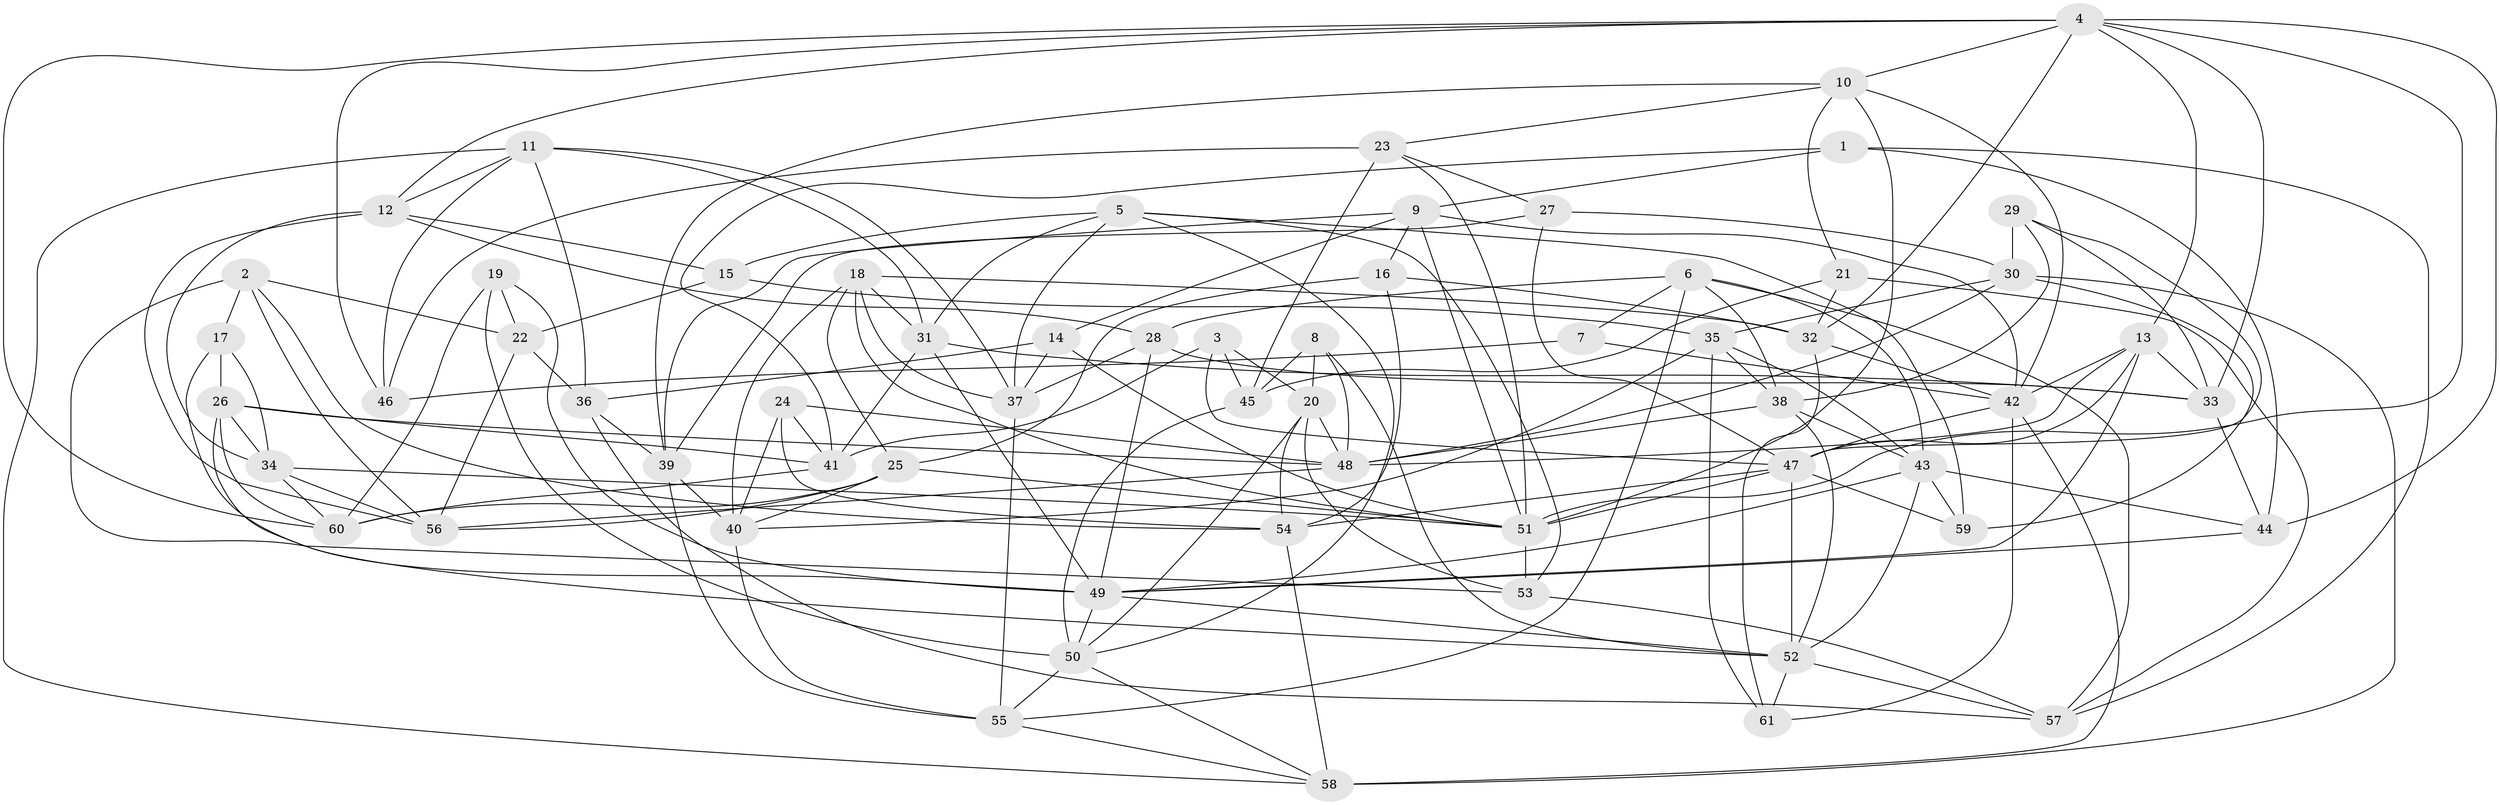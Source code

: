 // original degree distribution, {4: 1.0}
// Generated by graph-tools (version 1.1) at 2025/26/03/09/25 03:26:52]
// undirected, 61 vertices, 173 edges
graph export_dot {
graph [start="1"]
  node [color=gray90,style=filled];
  1;
  2;
  3;
  4;
  5;
  6;
  7;
  8;
  9;
  10;
  11;
  12;
  13;
  14;
  15;
  16;
  17;
  18;
  19;
  20;
  21;
  22;
  23;
  24;
  25;
  26;
  27;
  28;
  29;
  30;
  31;
  32;
  33;
  34;
  35;
  36;
  37;
  38;
  39;
  40;
  41;
  42;
  43;
  44;
  45;
  46;
  47;
  48;
  49;
  50;
  51;
  52;
  53;
  54;
  55;
  56;
  57;
  58;
  59;
  60;
  61;
  1 -- 9 [weight=1.0];
  1 -- 41 [weight=1.0];
  1 -- 44 [weight=1.0];
  1 -- 57 [weight=1.0];
  2 -- 17 [weight=1.0];
  2 -- 22 [weight=1.0];
  2 -- 53 [weight=2.0];
  2 -- 54 [weight=1.0];
  2 -- 56 [weight=1.0];
  3 -- 20 [weight=1.0];
  3 -- 41 [weight=1.0];
  3 -- 45 [weight=1.0];
  3 -- 47 [weight=1.0];
  4 -- 10 [weight=1.0];
  4 -- 12 [weight=1.0];
  4 -- 13 [weight=1.0];
  4 -- 32 [weight=1.0];
  4 -- 33 [weight=1.0];
  4 -- 44 [weight=2.0];
  4 -- 46 [weight=1.0];
  4 -- 51 [weight=1.0];
  4 -- 60 [weight=1.0];
  5 -- 15 [weight=1.0];
  5 -- 31 [weight=1.0];
  5 -- 37 [weight=1.0];
  5 -- 50 [weight=1.0];
  5 -- 53 [weight=1.0];
  5 -- 59 [weight=1.0];
  6 -- 7 [weight=1.0];
  6 -- 28 [weight=1.0];
  6 -- 38 [weight=1.0];
  6 -- 43 [weight=1.0];
  6 -- 55 [weight=1.0];
  6 -- 57 [weight=1.0];
  7 -- 42 [weight=1.0];
  7 -- 46 [weight=2.0];
  8 -- 20 [weight=1.0];
  8 -- 45 [weight=1.0];
  8 -- 48 [weight=1.0];
  8 -- 52 [weight=1.0];
  9 -- 14 [weight=1.0];
  9 -- 16 [weight=1.0];
  9 -- 39 [weight=1.0];
  9 -- 42 [weight=1.0];
  9 -- 51 [weight=1.0];
  10 -- 21 [weight=1.0];
  10 -- 23 [weight=1.0];
  10 -- 39 [weight=1.0];
  10 -- 42 [weight=1.0];
  10 -- 51 [weight=1.0];
  11 -- 12 [weight=1.0];
  11 -- 31 [weight=1.0];
  11 -- 36 [weight=1.0];
  11 -- 37 [weight=1.0];
  11 -- 46 [weight=1.0];
  11 -- 58 [weight=1.0];
  12 -- 15 [weight=1.0];
  12 -- 28 [weight=1.0];
  12 -- 34 [weight=1.0];
  12 -- 56 [weight=1.0];
  13 -- 33 [weight=1.0];
  13 -- 42 [weight=1.0];
  13 -- 47 [weight=1.0];
  13 -- 48 [weight=1.0];
  13 -- 49 [weight=1.0];
  14 -- 36 [weight=1.0];
  14 -- 37 [weight=1.0];
  14 -- 51 [weight=1.0];
  15 -- 22 [weight=1.0];
  15 -- 35 [weight=1.0];
  16 -- 25 [weight=1.0];
  16 -- 32 [weight=1.0];
  16 -- 54 [weight=1.0];
  17 -- 26 [weight=1.0];
  17 -- 34 [weight=1.0];
  17 -- 49 [weight=1.0];
  18 -- 25 [weight=1.0];
  18 -- 31 [weight=1.0];
  18 -- 32 [weight=1.0];
  18 -- 37 [weight=1.0];
  18 -- 40 [weight=1.0];
  18 -- 51 [weight=1.0];
  19 -- 22 [weight=1.0];
  19 -- 49 [weight=1.0];
  19 -- 50 [weight=1.0];
  19 -- 60 [weight=1.0];
  20 -- 48 [weight=1.0];
  20 -- 50 [weight=1.0];
  20 -- 53 [weight=1.0];
  20 -- 54 [weight=1.0];
  21 -- 32 [weight=1.0];
  21 -- 45 [weight=1.0];
  21 -- 57 [weight=1.0];
  22 -- 36 [weight=2.0];
  22 -- 56 [weight=1.0];
  23 -- 27 [weight=1.0];
  23 -- 45 [weight=1.0];
  23 -- 46 [weight=2.0];
  23 -- 51 [weight=1.0];
  24 -- 40 [weight=1.0];
  24 -- 41 [weight=1.0];
  24 -- 48 [weight=1.0];
  24 -- 54 [weight=1.0];
  25 -- 40 [weight=1.0];
  25 -- 51 [weight=1.0];
  25 -- 56 [weight=1.0];
  25 -- 60 [weight=1.0];
  26 -- 34 [weight=1.0];
  26 -- 41 [weight=1.0];
  26 -- 48 [weight=1.0];
  26 -- 52 [weight=1.0];
  26 -- 60 [weight=1.0];
  27 -- 30 [weight=1.0];
  27 -- 39 [weight=1.0];
  27 -- 47 [weight=1.0];
  28 -- 33 [weight=1.0];
  28 -- 37 [weight=1.0];
  28 -- 49 [weight=2.0];
  29 -- 30 [weight=1.0];
  29 -- 33 [weight=1.0];
  29 -- 38 [weight=1.0];
  29 -- 47 [weight=1.0];
  30 -- 35 [weight=1.0];
  30 -- 48 [weight=1.0];
  30 -- 58 [weight=1.0];
  30 -- 59 [weight=1.0];
  31 -- 33 [weight=1.0];
  31 -- 41 [weight=1.0];
  31 -- 49 [weight=1.0];
  32 -- 42 [weight=1.0];
  32 -- 61 [weight=1.0];
  33 -- 44 [weight=1.0];
  34 -- 51 [weight=1.0];
  34 -- 56 [weight=1.0];
  34 -- 60 [weight=1.0];
  35 -- 38 [weight=1.0];
  35 -- 40 [weight=1.0];
  35 -- 43 [weight=1.0];
  35 -- 61 [weight=1.0];
  36 -- 39 [weight=1.0];
  36 -- 57 [weight=1.0];
  37 -- 55 [weight=1.0];
  38 -- 43 [weight=1.0];
  38 -- 48 [weight=1.0];
  38 -- 52 [weight=1.0];
  39 -- 40 [weight=1.0];
  39 -- 55 [weight=1.0];
  40 -- 55 [weight=1.0];
  41 -- 60 [weight=1.0];
  42 -- 47 [weight=1.0];
  42 -- 58 [weight=1.0];
  42 -- 61 [weight=1.0];
  43 -- 44 [weight=1.0];
  43 -- 49 [weight=1.0];
  43 -- 52 [weight=1.0];
  43 -- 59 [weight=2.0];
  44 -- 49 [weight=1.0];
  45 -- 50 [weight=2.0];
  47 -- 51 [weight=1.0];
  47 -- 52 [weight=1.0];
  47 -- 54 [weight=1.0];
  47 -- 59 [weight=2.0];
  48 -- 56 [weight=1.0];
  49 -- 50 [weight=1.0];
  49 -- 52 [weight=1.0];
  50 -- 55 [weight=1.0];
  50 -- 58 [weight=1.0];
  51 -- 53 [weight=1.0];
  52 -- 57 [weight=1.0];
  52 -- 61 [weight=1.0];
  53 -- 57 [weight=1.0];
  54 -- 58 [weight=1.0];
  55 -- 58 [weight=1.0];
}
